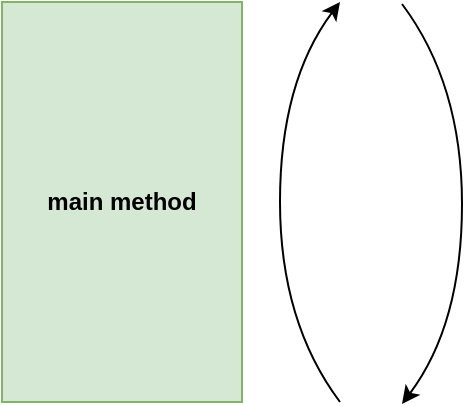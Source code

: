 <mxfile version="11.2.4" type="github" pages="1"><diagram id="yPUOg5i6xZH0j_o2TR-S" name="Page-1"><mxGraphModel dx="653" dy="381" grid="0" gridSize="10" guides="1" tooltips="1" connect="1" arrows="1" fold="1" page="1" pageScale="1" pageWidth="850" pageHeight="1100" math="0" shadow="0"><root><mxCell id="0"/><mxCell id="1" parent="0"/><mxCell id="DIOOzvIZncl7CdiQx4Lh-1" value="&lt;b&gt;main method&lt;/b&gt;" style="rounded=0;whiteSpace=wrap;html=1;fillColor=#d5e8d4;strokeColor=#82b366;" vertex="1" parent="1"><mxGeometry x="279" y="160" width="120" height="200" as="geometry"/></mxCell><mxCell id="DIOOzvIZncl7CdiQx4Lh-4" value="" style="curved=1;endArrow=classic;html=1;" edge="1" parent="1"><mxGeometry width="50" height="50" relative="1" as="geometry"><mxPoint x="448" y="360" as="sourcePoint"/><mxPoint x="448" y="160" as="targetPoint"/><Array as="points"><mxPoint x="418" y="320"/><mxPoint x="418" y="200"/></Array></mxGeometry></mxCell><mxCell id="DIOOzvIZncl7CdiQx4Lh-5" value="" style="curved=1;endArrow=classic;html=1;" edge="1" parent="1"><mxGeometry width="50" height="50" relative="1" as="geometry"><mxPoint x="479" y="161" as="sourcePoint"/><mxPoint x="479" y="361" as="targetPoint"/><Array as="points"><mxPoint x="509" y="201"/><mxPoint x="509" y="321"/></Array></mxGeometry></mxCell></root></mxGraphModel></diagram></mxfile>